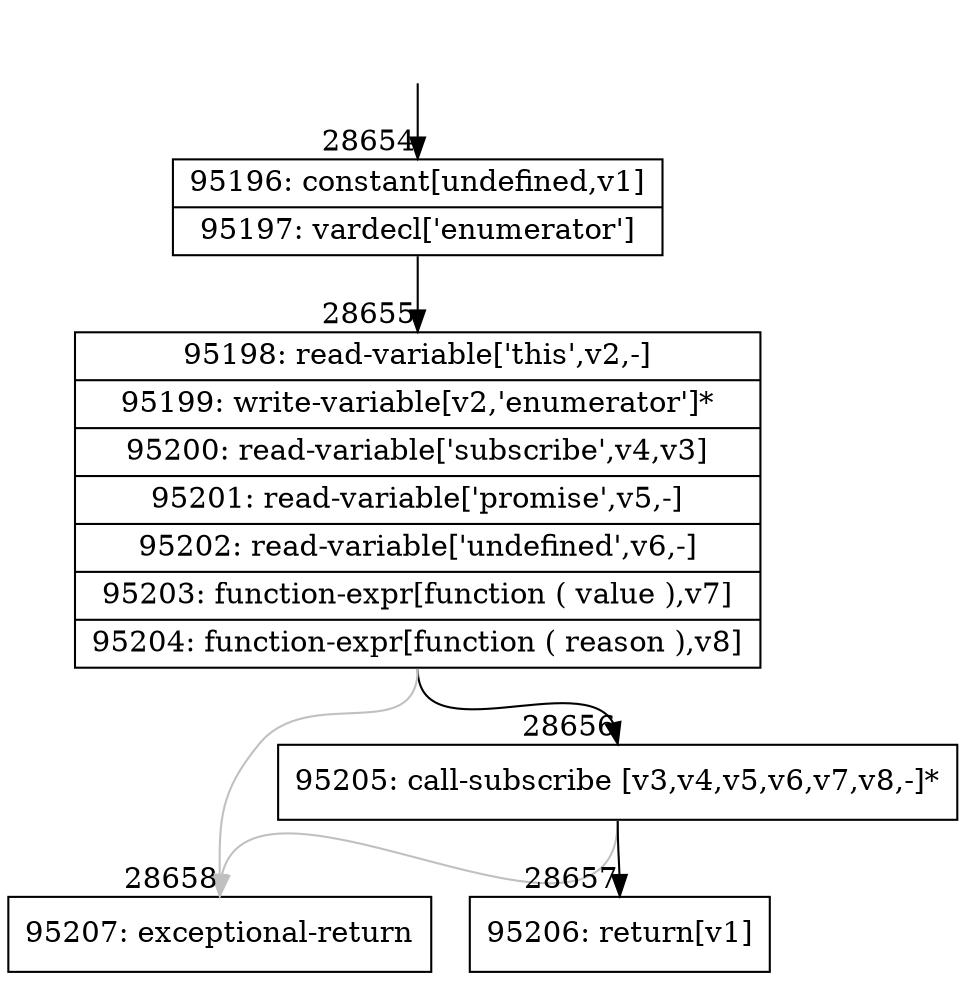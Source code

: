 digraph {
rankdir="TD"
BB_entry2520[shape=none,label=""];
BB_entry2520 -> BB28654 [tailport=s, headport=n, headlabel="    28654"]
BB28654 [shape=record label="{95196: constant[undefined,v1]|95197: vardecl['enumerator']}" ] 
BB28654 -> BB28655 [tailport=s, headport=n, headlabel="      28655"]
BB28655 [shape=record label="{95198: read-variable['this',v2,-]|95199: write-variable[v2,'enumerator']*|95200: read-variable['subscribe',v4,v3]|95201: read-variable['promise',v5,-]|95202: read-variable['undefined',v6,-]|95203: function-expr[function ( value ),v7]|95204: function-expr[function ( reason ),v8]}" ] 
BB28655 -> BB28656 [tailport=s, headport=n, headlabel="      28656"]
BB28655 -> BB28658 [tailport=s, headport=n, color=gray, headlabel="      28658"]
BB28656 [shape=record label="{95205: call-subscribe [v3,v4,v5,v6,v7,v8,-]*}" ] 
BB28656 -> BB28657 [tailport=s, headport=n, headlabel="      28657"]
BB28656 -> BB28658 [tailport=s, headport=n, color=gray]
BB28657 [shape=record label="{95206: return[v1]}" ] 
BB28658 [shape=record label="{95207: exceptional-return}" ] 
//#$~ 51015
}
